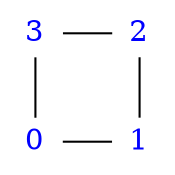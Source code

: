 graph quad {
ratio=1;
layout=nop;
size="4,4";
bb="0,0,100,100";
node [color=Green, fontcolor=Blue, font=Courier,  width="0.1", height="0.1", shape=none];
0 -- 1
1 -- 2
2 -- 3
3 -- 0
0 [pos="0,0", width="0.1", height="0.1"]
1 [pos="50,0"]
2 [pos="50,50"]
3 [pos="0,50"]

}
